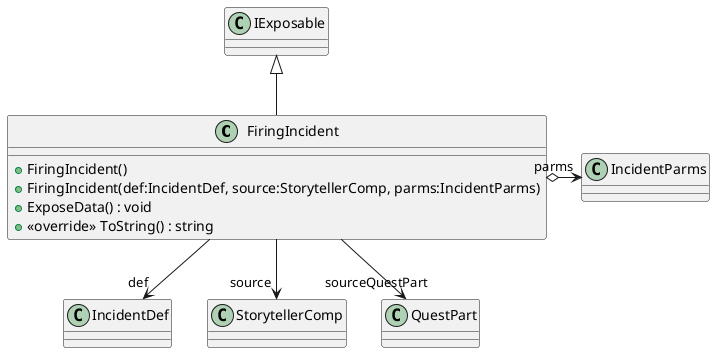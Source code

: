 @startuml
class FiringIncident {
    + FiringIncident()
    + FiringIncident(def:IncidentDef, source:StorytellerComp, parms:IncidentParms)
    + ExposeData() : void
    + <<override>> ToString() : string
}
IExposable <|-- FiringIncident
FiringIncident --> "def" IncidentDef
FiringIncident o-> "parms" IncidentParms
FiringIncident --> "source" StorytellerComp
FiringIncident --> "sourceQuestPart" QuestPart
@enduml
